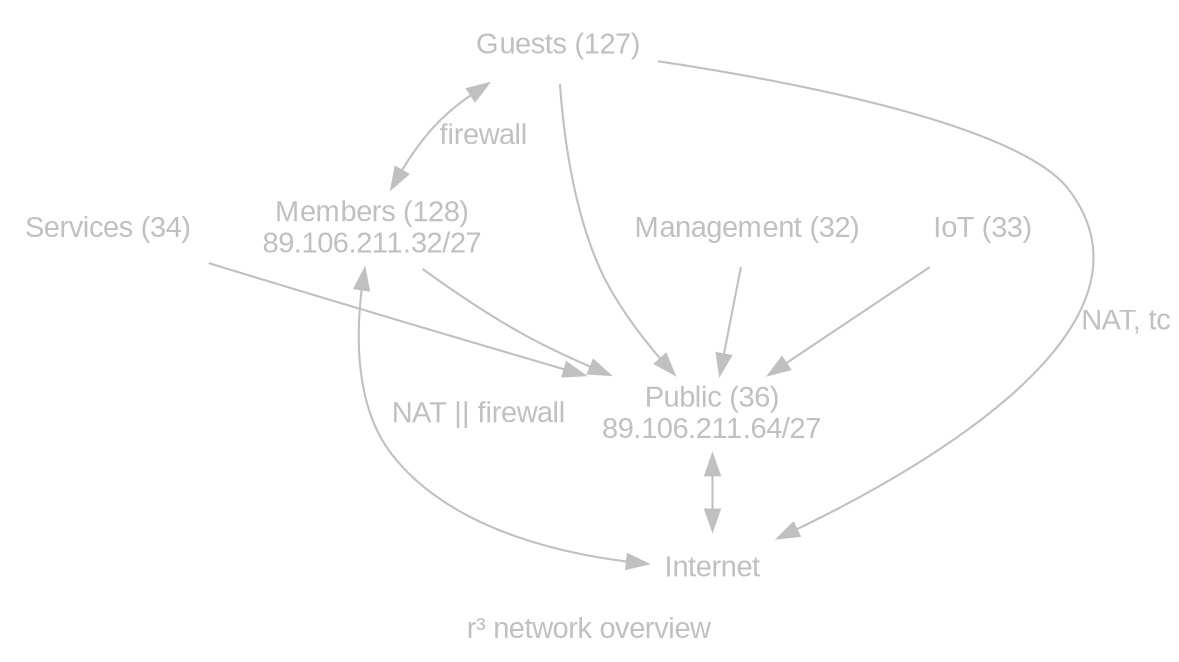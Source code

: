 digraph network {
  label="r³ network overview";
  graph [ bgcolor="#ff000000" fontname="Liberation Sans" fontcolor="#c0c0c0" ];
  node [ shape=none fontname="Liberation Sans" fontcolor="#c0c0c0" ];
  edge [fontname="Liberation Sans"
        fontcolor="#c0c0c0" color="#c0c0c0"
  ];

  public  [ label="Public (36)\n89.106.211.64/27" ]
  inet    [ label="Internet" ]
  guests  [ label="Guests (127)" ]
  members [ label="Members (128)\n89.106.211.32/27" ]
  mgmt    [ label="Management (32)" ]
  iot     [ label="IoT (33)" ]
  svc     [ label="Services (34)" ]

  public  -> inet [ dir=both ];

  guests  -> inet [ label="NAT, tc" ];
  members -> inet [ dir=both label="NAT || firewall" ];
  guests  -> members [ dir=both label="firewall" ];

  {svc mgmt iot guests members} -> public;
}
